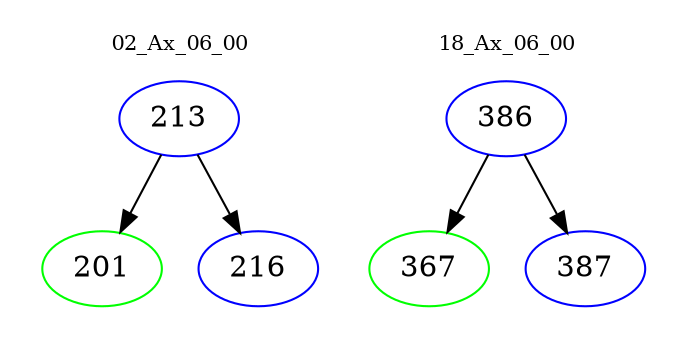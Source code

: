 digraph{
subgraph cluster_0 {
color = white
label = "02_Ax_06_00";
fontsize=10;
T0_213 [label="213", color="blue"]
T0_213 -> T0_201 [color="black"]
T0_201 [label="201", color="green"]
T0_213 -> T0_216 [color="black"]
T0_216 [label="216", color="blue"]
}
subgraph cluster_1 {
color = white
label = "18_Ax_06_00";
fontsize=10;
T1_386 [label="386", color="blue"]
T1_386 -> T1_367 [color="black"]
T1_367 [label="367", color="green"]
T1_386 -> T1_387 [color="black"]
T1_387 [label="387", color="blue"]
}
}
